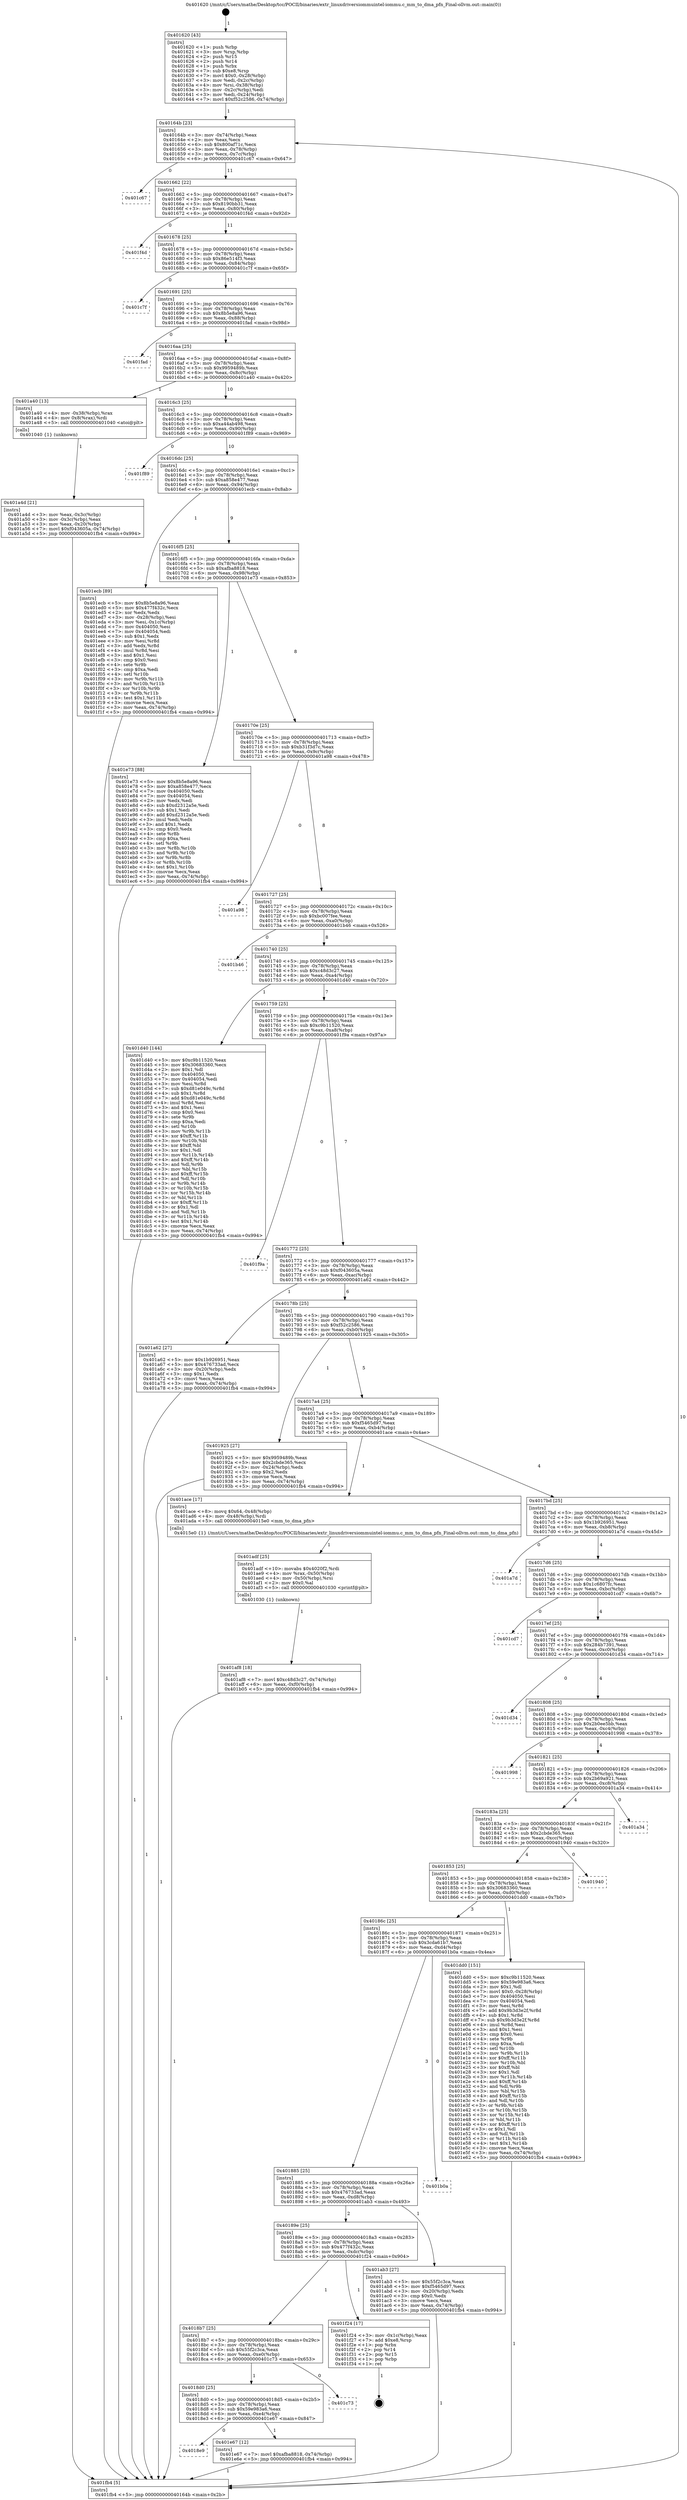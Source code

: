 digraph "0x401620" {
  label = "0x401620 (/mnt/c/Users/mathe/Desktop/tcc/POCII/binaries/extr_linuxdriversiommuintel-iommu.c_mm_to_dma_pfn_Final-ollvm.out::main(0))"
  labelloc = "t"
  node[shape=record]

  Entry [label="",width=0.3,height=0.3,shape=circle,fillcolor=black,style=filled]
  "0x40164b" [label="{
     0x40164b [23]\l
     | [instrs]\l
     &nbsp;&nbsp;0x40164b \<+3\>: mov -0x74(%rbp),%eax\l
     &nbsp;&nbsp;0x40164e \<+2\>: mov %eax,%ecx\l
     &nbsp;&nbsp;0x401650 \<+6\>: sub $0x800af71c,%ecx\l
     &nbsp;&nbsp;0x401656 \<+3\>: mov %eax,-0x78(%rbp)\l
     &nbsp;&nbsp;0x401659 \<+3\>: mov %ecx,-0x7c(%rbp)\l
     &nbsp;&nbsp;0x40165c \<+6\>: je 0000000000401c67 \<main+0x647\>\l
  }"]
  "0x401c67" [label="{
     0x401c67\l
  }", style=dashed]
  "0x401662" [label="{
     0x401662 [22]\l
     | [instrs]\l
     &nbsp;&nbsp;0x401662 \<+5\>: jmp 0000000000401667 \<main+0x47\>\l
     &nbsp;&nbsp;0x401667 \<+3\>: mov -0x78(%rbp),%eax\l
     &nbsp;&nbsp;0x40166a \<+5\>: sub $0x8190bb31,%eax\l
     &nbsp;&nbsp;0x40166f \<+3\>: mov %eax,-0x80(%rbp)\l
     &nbsp;&nbsp;0x401672 \<+6\>: je 0000000000401f4d \<main+0x92d\>\l
  }"]
  Exit [label="",width=0.3,height=0.3,shape=circle,fillcolor=black,style=filled,peripheries=2]
  "0x401f4d" [label="{
     0x401f4d\l
  }", style=dashed]
  "0x401678" [label="{
     0x401678 [25]\l
     | [instrs]\l
     &nbsp;&nbsp;0x401678 \<+5\>: jmp 000000000040167d \<main+0x5d\>\l
     &nbsp;&nbsp;0x40167d \<+3\>: mov -0x78(%rbp),%eax\l
     &nbsp;&nbsp;0x401680 \<+5\>: sub $0x86e514f3,%eax\l
     &nbsp;&nbsp;0x401685 \<+6\>: mov %eax,-0x84(%rbp)\l
     &nbsp;&nbsp;0x40168b \<+6\>: je 0000000000401c7f \<main+0x65f\>\l
  }"]
  "0x4018e9" [label="{
     0x4018e9\l
  }", style=dashed]
  "0x401c7f" [label="{
     0x401c7f\l
  }", style=dashed]
  "0x401691" [label="{
     0x401691 [25]\l
     | [instrs]\l
     &nbsp;&nbsp;0x401691 \<+5\>: jmp 0000000000401696 \<main+0x76\>\l
     &nbsp;&nbsp;0x401696 \<+3\>: mov -0x78(%rbp),%eax\l
     &nbsp;&nbsp;0x401699 \<+5\>: sub $0x8b5e8a96,%eax\l
     &nbsp;&nbsp;0x40169e \<+6\>: mov %eax,-0x88(%rbp)\l
     &nbsp;&nbsp;0x4016a4 \<+6\>: je 0000000000401fad \<main+0x98d\>\l
  }"]
  "0x401e67" [label="{
     0x401e67 [12]\l
     | [instrs]\l
     &nbsp;&nbsp;0x401e67 \<+7\>: movl $0xafba8818,-0x74(%rbp)\l
     &nbsp;&nbsp;0x401e6e \<+5\>: jmp 0000000000401fb4 \<main+0x994\>\l
  }"]
  "0x401fad" [label="{
     0x401fad\l
  }", style=dashed]
  "0x4016aa" [label="{
     0x4016aa [25]\l
     | [instrs]\l
     &nbsp;&nbsp;0x4016aa \<+5\>: jmp 00000000004016af \<main+0x8f\>\l
     &nbsp;&nbsp;0x4016af \<+3\>: mov -0x78(%rbp),%eax\l
     &nbsp;&nbsp;0x4016b2 \<+5\>: sub $0x9959489b,%eax\l
     &nbsp;&nbsp;0x4016b7 \<+6\>: mov %eax,-0x8c(%rbp)\l
     &nbsp;&nbsp;0x4016bd \<+6\>: je 0000000000401a40 \<main+0x420\>\l
  }"]
  "0x4018d0" [label="{
     0x4018d0 [25]\l
     | [instrs]\l
     &nbsp;&nbsp;0x4018d0 \<+5\>: jmp 00000000004018d5 \<main+0x2b5\>\l
     &nbsp;&nbsp;0x4018d5 \<+3\>: mov -0x78(%rbp),%eax\l
     &nbsp;&nbsp;0x4018d8 \<+5\>: sub $0x59e983a6,%eax\l
     &nbsp;&nbsp;0x4018dd \<+6\>: mov %eax,-0xe4(%rbp)\l
     &nbsp;&nbsp;0x4018e3 \<+6\>: je 0000000000401e67 \<main+0x847\>\l
  }"]
  "0x401a40" [label="{
     0x401a40 [13]\l
     | [instrs]\l
     &nbsp;&nbsp;0x401a40 \<+4\>: mov -0x38(%rbp),%rax\l
     &nbsp;&nbsp;0x401a44 \<+4\>: mov 0x8(%rax),%rdi\l
     &nbsp;&nbsp;0x401a48 \<+5\>: call 0000000000401040 \<atoi@plt\>\l
     | [calls]\l
     &nbsp;&nbsp;0x401040 \{1\} (unknown)\l
  }"]
  "0x4016c3" [label="{
     0x4016c3 [25]\l
     | [instrs]\l
     &nbsp;&nbsp;0x4016c3 \<+5\>: jmp 00000000004016c8 \<main+0xa8\>\l
     &nbsp;&nbsp;0x4016c8 \<+3\>: mov -0x78(%rbp),%eax\l
     &nbsp;&nbsp;0x4016cb \<+5\>: sub $0xa44ab498,%eax\l
     &nbsp;&nbsp;0x4016d0 \<+6\>: mov %eax,-0x90(%rbp)\l
     &nbsp;&nbsp;0x4016d6 \<+6\>: je 0000000000401f89 \<main+0x969\>\l
  }"]
  "0x401c73" [label="{
     0x401c73\l
  }", style=dashed]
  "0x401f89" [label="{
     0x401f89\l
  }", style=dashed]
  "0x4016dc" [label="{
     0x4016dc [25]\l
     | [instrs]\l
     &nbsp;&nbsp;0x4016dc \<+5\>: jmp 00000000004016e1 \<main+0xc1\>\l
     &nbsp;&nbsp;0x4016e1 \<+3\>: mov -0x78(%rbp),%eax\l
     &nbsp;&nbsp;0x4016e4 \<+5\>: sub $0xa858e477,%eax\l
     &nbsp;&nbsp;0x4016e9 \<+6\>: mov %eax,-0x94(%rbp)\l
     &nbsp;&nbsp;0x4016ef \<+6\>: je 0000000000401ecb \<main+0x8ab\>\l
  }"]
  "0x4018b7" [label="{
     0x4018b7 [25]\l
     | [instrs]\l
     &nbsp;&nbsp;0x4018b7 \<+5\>: jmp 00000000004018bc \<main+0x29c\>\l
     &nbsp;&nbsp;0x4018bc \<+3\>: mov -0x78(%rbp),%eax\l
     &nbsp;&nbsp;0x4018bf \<+5\>: sub $0x55f2c3ca,%eax\l
     &nbsp;&nbsp;0x4018c4 \<+6\>: mov %eax,-0xe0(%rbp)\l
     &nbsp;&nbsp;0x4018ca \<+6\>: je 0000000000401c73 \<main+0x653\>\l
  }"]
  "0x401ecb" [label="{
     0x401ecb [89]\l
     | [instrs]\l
     &nbsp;&nbsp;0x401ecb \<+5\>: mov $0x8b5e8a96,%eax\l
     &nbsp;&nbsp;0x401ed0 \<+5\>: mov $0x477f432c,%ecx\l
     &nbsp;&nbsp;0x401ed5 \<+2\>: xor %edx,%edx\l
     &nbsp;&nbsp;0x401ed7 \<+3\>: mov -0x28(%rbp),%esi\l
     &nbsp;&nbsp;0x401eda \<+3\>: mov %esi,-0x1c(%rbp)\l
     &nbsp;&nbsp;0x401edd \<+7\>: mov 0x404050,%esi\l
     &nbsp;&nbsp;0x401ee4 \<+7\>: mov 0x404054,%edi\l
     &nbsp;&nbsp;0x401eeb \<+3\>: sub $0x1,%edx\l
     &nbsp;&nbsp;0x401eee \<+3\>: mov %esi,%r8d\l
     &nbsp;&nbsp;0x401ef1 \<+3\>: add %edx,%r8d\l
     &nbsp;&nbsp;0x401ef4 \<+4\>: imul %r8d,%esi\l
     &nbsp;&nbsp;0x401ef8 \<+3\>: and $0x1,%esi\l
     &nbsp;&nbsp;0x401efb \<+3\>: cmp $0x0,%esi\l
     &nbsp;&nbsp;0x401efe \<+4\>: sete %r9b\l
     &nbsp;&nbsp;0x401f02 \<+3\>: cmp $0xa,%edi\l
     &nbsp;&nbsp;0x401f05 \<+4\>: setl %r10b\l
     &nbsp;&nbsp;0x401f09 \<+3\>: mov %r9b,%r11b\l
     &nbsp;&nbsp;0x401f0c \<+3\>: and %r10b,%r11b\l
     &nbsp;&nbsp;0x401f0f \<+3\>: xor %r10b,%r9b\l
     &nbsp;&nbsp;0x401f12 \<+3\>: or %r9b,%r11b\l
     &nbsp;&nbsp;0x401f15 \<+4\>: test $0x1,%r11b\l
     &nbsp;&nbsp;0x401f19 \<+3\>: cmovne %ecx,%eax\l
     &nbsp;&nbsp;0x401f1c \<+3\>: mov %eax,-0x74(%rbp)\l
     &nbsp;&nbsp;0x401f1f \<+5\>: jmp 0000000000401fb4 \<main+0x994\>\l
  }"]
  "0x4016f5" [label="{
     0x4016f5 [25]\l
     | [instrs]\l
     &nbsp;&nbsp;0x4016f5 \<+5\>: jmp 00000000004016fa \<main+0xda\>\l
     &nbsp;&nbsp;0x4016fa \<+3\>: mov -0x78(%rbp),%eax\l
     &nbsp;&nbsp;0x4016fd \<+5\>: sub $0xafba8818,%eax\l
     &nbsp;&nbsp;0x401702 \<+6\>: mov %eax,-0x98(%rbp)\l
     &nbsp;&nbsp;0x401708 \<+6\>: je 0000000000401e73 \<main+0x853\>\l
  }"]
  "0x401f24" [label="{
     0x401f24 [17]\l
     | [instrs]\l
     &nbsp;&nbsp;0x401f24 \<+3\>: mov -0x1c(%rbp),%eax\l
     &nbsp;&nbsp;0x401f27 \<+7\>: add $0xe8,%rsp\l
     &nbsp;&nbsp;0x401f2e \<+1\>: pop %rbx\l
     &nbsp;&nbsp;0x401f2f \<+2\>: pop %r14\l
     &nbsp;&nbsp;0x401f31 \<+2\>: pop %r15\l
     &nbsp;&nbsp;0x401f33 \<+1\>: pop %rbp\l
     &nbsp;&nbsp;0x401f34 \<+1\>: ret\l
  }"]
  "0x401e73" [label="{
     0x401e73 [88]\l
     | [instrs]\l
     &nbsp;&nbsp;0x401e73 \<+5\>: mov $0x8b5e8a96,%eax\l
     &nbsp;&nbsp;0x401e78 \<+5\>: mov $0xa858e477,%ecx\l
     &nbsp;&nbsp;0x401e7d \<+7\>: mov 0x404050,%edx\l
     &nbsp;&nbsp;0x401e84 \<+7\>: mov 0x404054,%esi\l
     &nbsp;&nbsp;0x401e8b \<+2\>: mov %edx,%edi\l
     &nbsp;&nbsp;0x401e8d \<+6\>: sub $0xd2312a5e,%edi\l
     &nbsp;&nbsp;0x401e93 \<+3\>: sub $0x1,%edi\l
     &nbsp;&nbsp;0x401e96 \<+6\>: add $0xd2312a5e,%edi\l
     &nbsp;&nbsp;0x401e9c \<+3\>: imul %edi,%edx\l
     &nbsp;&nbsp;0x401e9f \<+3\>: and $0x1,%edx\l
     &nbsp;&nbsp;0x401ea2 \<+3\>: cmp $0x0,%edx\l
     &nbsp;&nbsp;0x401ea5 \<+4\>: sete %r8b\l
     &nbsp;&nbsp;0x401ea9 \<+3\>: cmp $0xa,%esi\l
     &nbsp;&nbsp;0x401eac \<+4\>: setl %r9b\l
     &nbsp;&nbsp;0x401eb0 \<+3\>: mov %r8b,%r10b\l
     &nbsp;&nbsp;0x401eb3 \<+3\>: and %r9b,%r10b\l
     &nbsp;&nbsp;0x401eb6 \<+3\>: xor %r9b,%r8b\l
     &nbsp;&nbsp;0x401eb9 \<+3\>: or %r8b,%r10b\l
     &nbsp;&nbsp;0x401ebc \<+4\>: test $0x1,%r10b\l
     &nbsp;&nbsp;0x401ec0 \<+3\>: cmovne %ecx,%eax\l
     &nbsp;&nbsp;0x401ec3 \<+3\>: mov %eax,-0x74(%rbp)\l
     &nbsp;&nbsp;0x401ec6 \<+5\>: jmp 0000000000401fb4 \<main+0x994\>\l
  }"]
  "0x40170e" [label="{
     0x40170e [25]\l
     | [instrs]\l
     &nbsp;&nbsp;0x40170e \<+5\>: jmp 0000000000401713 \<main+0xf3\>\l
     &nbsp;&nbsp;0x401713 \<+3\>: mov -0x78(%rbp),%eax\l
     &nbsp;&nbsp;0x401716 \<+5\>: sub $0xb31f3d7c,%eax\l
     &nbsp;&nbsp;0x40171b \<+6\>: mov %eax,-0x9c(%rbp)\l
     &nbsp;&nbsp;0x401721 \<+6\>: je 0000000000401a98 \<main+0x478\>\l
  }"]
  "0x401af8" [label="{
     0x401af8 [18]\l
     | [instrs]\l
     &nbsp;&nbsp;0x401af8 \<+7\>: movl $0xc48d3c27,-0x74(%rbp)\l
     &nbsp;&nbsp;0x401aff \<+6\>: mov %eax,-0xf0(%rbp)\l
     &nbsp;&nbsp;0x401b05 \<+5\>: jmp 0000000000401fb4 \<main+0x994\>\l
  }"]
  "0x401a98" [label="{
     0x401a98\l
  }", style=dashed]
  "0x401727" [label="{
     0x401727 [25]\l
     | [instrs]\l
     &nbsp;&nbsp;0x401727 \<+5\>: jmp 000000000040172c \<main+0x10c\>\l
     &nbsp;&nbsp;0x40172c \<+3\>: mov -0x78(%rbp),%eax\l
     &nbsp;&nbsp;0x40172f \<+5\>: sub $0xbc007fee,%eax\l
     &nbsp;&nbsp;0x401734 \<+6\>: mov %eax,-0xa0(%rbp)\l
     &nbsp;&nbsp;0x40173a \<+6\>: je 0000000000401b46 \<main+0x526\>\l
  }"]
  "0x401adf" [label="{
     0x401adf [25]\l
     | [instrs]\l
     &nbsp;&nbsp;0x401adf \<+10\>: movabs $0x4020f2,%rdi\l
     &nbsp;&nbsp;0x401ae9 \<+4\>: mov %rax,-0x50(%rbp)\l
     &nbsp;&nbsp;0x401aed \<+4\>: mov -0x50(%rbp),%rsi\l
     &nbsp;&nbsp;0x401af1 \<+2\>: mov $0x0,%al\l
     &nbsp;&nbsp;0x401af3 \<+5\>: call 0000000000401030 \<printf@plt\>\l
     | [calls]\l
     &nbsp;&nbsp;0x401030 \{1\} (unknown)\l
  }"]
  "0x401b46" [label="{
     0x401b46\l
  }", style=dashed]
  "0x401740" [label="{
     0x401740 [25]\l
     | [instrs]\l
     &nbsp;&nbsp;0x401740 \<+5\>: jmp 0000000000401745 \<main+0x125\>\l
     &nbsp;&nbsp;0x401745 \<+3\>: mov -0x78(%rbp),%eax\l
     &nbsp;&nbsp;0x401748 \<+5\>: sub $0xc48d3c27,%eax\l
     &nbsp;&nbsp;0x40174d \<+6\>: mov %eax,-0xa4(%rbp)\l
     &nbsp;&nbsp;0x401753 \<+6\>: je 0000000000401d40 \<main+0x720\>\l
  }"]
  "0x40189e" [label="{
     0x40189e [25]\l
     | [instrs]\l
     &nbsp;&nbsp;0x40189e \<+5\>: jmp 00000000004018a3 \<main+0x283\>\l
     &nbsp;&nbsp;0x4018a3 \<+3\>: mov -0x78(%rbp),%eax\l
     &nbsp;&nbsp;0x4018a6 \<+5\>: sub $0x477f432c,%eax\l
     &nbsp;&nbsp;0x4018ab \<+6\>: mov %eax,-0xdc(%rbp)\l
     &nbsp;&nbsp;0x4018b1 \<+6\>: je 0000000000401f24 \<main+0x904\>\l
  }"]
  "0x401d40" [label="{
     0x401d40 [144]\l
     | [instrs]\l
     &nbsp;&nbsp;0x401d40 \<+5\>: mov $0xc9b11520,%eax\l
     &nbsp;&nbsp;0x401d45 \<+5\>: mov $0x30683360,%ecx\l
     &nbsp;&nbsp;0x401d4a \<+2\>: mov $0x1,%dl\l
     &nbsp;&nbsp;0x401d4c \<+7\>: mov 0x404050,%esi\l
     &nbsp;&nbsp;0x401d53 \<+7\>: mov 0x404054,%edi\l
     &nbsp;&nbsp;0x401d5a \<+3\>: mov %esi,%r8d\l
     &nbsp;&nbsp;0x401d5d \<+7\>: sub $0xd81e049c,%r8d\l
     &nbsp;&nbsp;0x401d64 \<+4\>: sub $0x1,%r8d\l
     &nbsp;&nbsp;0x401d68 \<+7\>: add $0xd81e049c,%r8d\l
     &nbsp;&nbsp;0x401d6f \<+4\>: imul %r8d,%esi\l
     &nbsp;&nbsp;0x401d73 \<+3\>: and $0x1,%esi\l
     &nbsp;&nbsp;0x401d76 \<+3\>: cmp $0x0,%esi\l
     &nbsp;&nbsp;0x401d79 \<+4\>: sete %r9b\l
     &nbsp;&nbsp;0x401d7d \<+3\>: cmp $0xa,%edi\l
     &nbsp;&nbsp;0x401d80 \<+4\>: setl %r10b\l
     &nbsp;&nbsp;0x401d84 \<+3\>: mov %r9b,%r11b\l
     &nbsp;&nbsp;0x401d87 \<+4\>: xor $0xff,%r11b\l
     &nbsp;&nbsp;0x401d8b \<+3\>: mov %r10b,%bl\l
     &nbsp;&nbsp;0x401d8e \<+3\>: xor $0xff,%bl\l
     &nbsp;&nbsp;0x401d91 \<+3\>: xor $0x1,%dl\l
     &nbsp;&nbsp;0x401d94 \<+3\>: mov %r11b,%r14b\l
     &nbsp;&nbsp;0x401d97 \<+4\>: and $0xff,%r14b\l
     &nbsp;&nbsp;0x401d9b \<+3\>: and %dl,%r9b\l
     &nbsp;&nbsp;0x401d9e \<+3\>: mov %bl,%r15b\l
     &nbsp;&nbsp;0x401da1 \<+4\>: and $0xff,%r15b\l
     &nbsp;&nbsp;0x401da5 \<+3\>: and %dl,%r10b\l
     &nbsp;&nbsp;0x401da8 \<+3\>: or %r9b,%r14b\l
     &nbsp;&nbsp;0x401dab \<+3\>: or %r10b,%r15b\l
     &nbsp;&nbsp;0x401dae \<+3\>: xor %r15b,%r14b\l
     &nbsp;&nbsp;0x401db1 \<+3\>: or %bl,%r11b\l
     &nbsp;&nbsp;0x401db4 \<+4\>: xor $0xff,%r11b\l
     &nbsp;&nbsp;0x401db8 \<+3\>: or $0x1,%dl\l
     &nbsp;&nbsp;0x401dbb \<+3\>: and %dl,%r11b\l
     &nbsp;&nbsp;0x401dbe \<+3\>: or %r11b,%r14b\l
     &nbsp;&nbsp;0x401dc1 \<+4\>: test $0x1,%r14b\l
     &nbsp;&nbsp;0x401dc5 \<+3\>: cmovne %ecx,%eax\l
     &nbsp;&nbsp;0x401dc8 \<+3\>: mov %eax,-0x74(%rbp)\l
     &nbsp;&nbsp;0x401dcb \<+5\>: jmp 0000000000401fb4 \<main+0x994\>\l
  }"]
  "0x401759" [label="{
     0x401759 [25]\l
     | [instrs]\l
     &nbsp;&nbsp;0x401759 \<+5\>: jmp 000000000040175e \<main+0x13e\>\l
     &nbsp;&nbsp;0x40175e \<+3\>: mov -0x78(%rbp),%eax\l
     &nbsp;&nbsp;0x401761 \<+5\>: sub $0xc9b11520,%eax\l
     &nbsp;&nbsp;0x401766 \<+6\>: mov %eax,-0xa8(%rbp)\l
     &nbsp;&nbsp;0x40176c \<+6\>: je 0000000000401f9a \<main+0x97a\>\l
  }"]
  "0x401ab3" [label="{
     0x401ab3 [27]\l
     | [instrs]\l
     &nbsp;&nbsp;0x401ab3 \<+5\>: mov $0x55f2c3ca,%eax\l
     &nbsp;&nbsp;0x401ab8 \<+5\>: mov $0xf5465d97,%ecx\l
     &nbsp;&nbsp;0x401abd \<+3\>: mov -0x20(%rbp),%edx\l
     &nbsp;&nbsp;0x401ac0 \<+3\>: cmp $0x0,%edx\l
     &nbsp;&nbsp;0x401ac3 \<+3\>: cmove %ecx,%eax\l
     &nbsp;&nbsp;0x401ac6 \<+3\>: mov %eax,-0x74(%rbp)\l
     &nbsp;&nbsp;0x401ac9 \<+5\>: jmp 0000000000401fb4 \<main+0x994\>\l
  }"]
  "0x401f9a" [label="{
     0x401f9a\l
  }", style=dashed]
  "0x401772" [label="{
     0x401772 [25]\l
     | [instrs]\l
     &nbsp;&nbsp;0x401772 \<+5\>: jmp 0000000000401777 \<main+0x157\>\l
     &nbsp;&nbsp;0x401777 \<+3\>: mov -0x78(%rbp),%eax\l
     &nbsp;&nbsp;0x40177a \<+5\>: sub $0xf043605a,%eax\l
     &nbsp;&nbsp;0x40177f \<+6\>: mov %eax,-0xac(%rbp)\l
     &nbsp;&nbsp;0x401785 \<+6\>: je 0000000000401a62 \<main+0x442\>\l
  }"]
  "0x401885" [label="{
     0x401885 [25]\l
     | [instrs]\l
     &nbsp;&nbsp;0x401885 \<+5\>: jmp 000000000040188a \<main+0x26a\>\l
     &nbsp;&nbsp;0x40188a \<+3\>: mov -0x78(%rbp),%eax\l
     &nbsp;&nbsp;0x40188d \<+5\>: sub $0x476733ad,%eax\l
     &nbsp;&nbsp;0x401892 \<+6\>: mov %eax,-0xd8(%rbp)\l
     &nbsp;&nbsp;0x401898 \<+6\>: je 0000000000401ab3 \<main+0x493\>\l
  }"]
  "0x401a62" [label="{
     0x401a62 [27]\l
     | [instrs]\l
     &nbsp;&nbsp;0x401a62 \<+5\>: mov $0x1b926951,%eax\l
     &nbsp;&nbsp;0x401a67 \<+5\>: mov $0x476733ad,%ecx\l
     &nbsp;&nbsp;0x401a6c \<+3\>: mov -0x20(%rbp),%edx\l
     &nbsp;&nbsp;0x401a6f \<+3\>: cmp $0x1,%edx\l
     &nbsp;&nbsp;0x401a72 \<+3\>: cmovl %ecx,%eax\l
     &nbsp;&nbsp;0x401a75 \<+3\>: mov %eax,-0x74(%rbp)\l
     &nbsp;&nbsp;0x401a78 \<+5\>: jmp 0000000000401fb4 \<main+0x994\>\l
  }"]
  "0x40178b" [label="{
     0x40178b [25]\l
     | [instrs]\l
     &nbsp;&nbsp;0x40178b \<+5\>: jmp 0000000000401790 \<main+0x170\>\l
     &nbsp;&nbsp;0x401790 \<+3\>: mov -0x78(%rbp),%eax\l
     &nbsp;&nbsp;0x401793 \<+5\>: sub $0xf52c2586,%eax\l
     &nbsp;&nbsp;0x401798 \<+6\>: mov %eax,-0xb0(%rbp)\l
     &nbsp;&nbsp;0x40179e \<+6\>: je 0000000000401925 \<main+0x305\>\l
  }"]
  "0x401b0a" [label="{
     0x401b0a\l
  }", style=dashed]
  "0x401925" [label="{
     0x401925 [27]\l
     | [instrs]\l
     &nbsp;&nbsp;0x401925 \<+5\>: mov $0x9959489b,%eax\l
     &nbsp;&nbsp;0x40192a \<+5\>: mov $0x2cbde365,%ecx\l
     &nbsp;&nbsp;0x40192f \<+3\>: mov -0x24(%rbp),%edx\l
     &nbsp;&nbsp;0x401932 \<+3\>: cmp $0x2,%edx\l
     &nbsp;&nbsp;0x401935 \<+3\>: cmovne %ecx,%eax\l
     &nbsp;&nbsp;0x401938 \<+3\>: mov %eax,-0x74(%rbp)\l
     &nbsp;&nbsp;0x40193b \<+5\>: jmp 0000000000401fb4 \<main+0x994\>\l
  }"]
  "0x4017a4" [label="{
     0x4017a4 [25]\l
     | [instrs]\l
     &nbsp;&nbsp;0x4017a4 \<+5\>: jmp 00000000004017a9 \<main+0x189\>\l
     &nbsp;&nbsp;0x4017a9 \<+3\>: mov -0x78(%rbp),%eax\l
     &nbsp;&nbsp;0x4017ac \<+5\>: sub $0xf5465d97,%eax\l
     &nbsp;&nbsp;0x4017b1 \<+6\>: mov %eax,-0xb4(%rbp)\l
     &nbsp;&nbsp;0x4017b7 \<+6\>: je 0000000000401ace \<main+0x4ae\>\l
  }"]
  "0x401fb4" [label="{
     0x401fb4 [5]\l
     | [instrs]\l
     &nbsp;&nbsp;0x401fb4 \<+5\>: jmp 000000000040164b \<main+0x2b\>\l
  }"]
  "0x401620" [label="{
     0x401620 [43]\l
     | [instrs]\l
     &nbsp;&nbsp;0x401620 \<+1\>: push %rbp\l
     &nbsp;&nbsp;0x401621 \<+3\>: mov %rsp,%rbp\l
     &nbsp;&nbsp;0x401624 \<+2\>: push %r15\l
     &nbsp;&nbsp;0x401626 \<+2\>: push %r14\l
     &nbsp;&nbsp;0x401628 \<+1\>: push %rbx\l
     &nbsp;&nbsp;0x401629 \<+7\>: sub $0xe8,%rsp\l
     &nbsp;&nbsp;0x401630 \<+7\>: movl $0x0,-0x28(%rbp)\l
     &nbsp;&nbsp;0x401637 \<+3\>: mov %edi,-0x2c(%rbp)\l
     &nbsp;&nbsp;0x40163a \<+4\>: mov %rsi,-0x38(%rbp)\l
     &nbsp;&nbsp;0x40163e \<+3\>: mov -0x2c(%rbp),%edi\l
     &nbsp;&nbsp;0x401641 \<+3\>: mov %edi,-0x24(%rbp)\l
     &nbsp;&nbsp;0x401644 \<+7\>: movl $0xf52c2586,-0x74(%rbp)\l
  }"]
  "0x401a4d" [label="{
     0x401a4d [21]\l
     | [instrs]\l
     &nbsp;&nbsp;0x401a4d \<+3\>: mov %eax,-0x3c(%rbp)\l
     &nbsp;&nbsp;0x401a50 \<+3\>: mov -0x3c(%rbp),%eax\l
     &nbsp;&nbsp;0x401a53 \<+3\>: mov %eax,-0x20(%rbp)\l
     &nbsp;&nbsp;0x401a56 \<+7\>: movl $0xf043605a,-0x74(%rbp)\l
     &nbsp;&nbsp;0x401a5d \<+5\>: jmp 0000000000401fb4 \<main+0x994\>\l
  }"]
  "0x40186c" [label="{
     0x40186c [25]\l
     | [instrs]\l
     &nbsp;&nbsp;0x40186c \<+5\>: jmp 0000000000401871 \<main+0x251\>\l
     &nbsp;&nbsp;0x401871 \<+3\>: mov -0x78(%rbp),%eax\l
     &nbsp;&nbsp;0x401874 \<+5\>: sub $0x3cda61b7,%eax\l
     &nbsp;&nbsp;0x401879 \<+6\>: mov %eax,-0xd4(%rbp)\l
     &nbsp;&nbsp;0x40187f \<+6\>: je 0000000000401b0a \<main+0x4ea\>\l
  }"]
  "0x401ace" [label="{
     0x401ace [17]\l
     | [instrs]\l
     &nbsp;&nbsp;0x401ace \<+8\>: movq $0x64,-0x48(%rbp)\l
     &nbsp;&nbsp;0x401ad6 \<+4\>: mov -0x48(%rbp),%rdi\l
     &nbsp;&nbsp;0x401ada \<+5\>: call 00000000004015e0 \<mm_to_dma_pfn\>\l
     | [calls]\l
     &nbsp;&nbsp;0x4015e0 \{1\} (/mnt/c/Users/mathe/Desktop/tcc/POCII/binaries/extr_linuxdriversiommuintel-iommu.c_mm_to_dma_pfn_Final-ollvm.out::mm_to_dma_pfn)\l
  }"]
  "0x4017bd" [label="{
     0x4017bd [25]\l
     | [instrs]\l
     &nbsp;&nbsp;0x4017bd \<+5\>: jmp 00000000004017c2 \<main+0x1a2\>\l
     &nbsp;&nbsp;0x4017c2 \<+3\>: mov -0x78(%rbp),%eax\l
     &nbsp;&nbsp;0x4017c5 \<+5\>: sub $0x1b926951,%eax\l
     &nbsp;&nbsp;0x4017ca \<+6\>: mov %eax,-0xb8(%rbp)\l
     &nbsp;&nbsp;0x4017d0 \<+6\>: je 0000000000401a7d \<main+0x45d\>\l
  }"]
  "0x401dd0" [label="{
     0x401dd0 [151]\l
     | [instrs]\l
     &nbsp;&nbsp;0x401dd0 \<+5\>: mov $0xc9b11520,%eax\l
     &nbsp;&nbsp;0x401dd5 \<+5\>: mov $0x59e983a6,%ecx\l
     &nbsp;&nbsp;0x401dda \<+2\>: mov $0x1,%dl\l
     &nbsp;&nbsp;0x401ddc \<+7\>: movl $0x0,-0x28(%rbp)\l
     &nbsp;&nbsp;0x401de3 \<+7\>: mov 0x404050,%esi\l
     &nbsp;&nbsp;0x401dea \<+7\>: mov 0x404054,%edi\l
     &nbsp;&nbsp;0x401df1 \<+3\>: mov %esi,%r8d\l
     &nbsp;&nbsp;0x401df4 \<+7\>: add $0x9b3d3e2f,%r8d\l
     &nbsp;&nbsp;0x401dfb \<+4\>: sub $0x1,%r8d\l
     &nbsp;&nbsp;0x401dff \<+7\>: sub $0x9b3d3e2f,%r8d\l
     &nbsp;&nbsp;0x401e06 \<+4\>: imul %r8d,%esi\l
     &nbsp;&nbsp;0x401e0a \<+3\>: and $0x1,%esi\l
     &nbsp;&nbsp;0x401e0d \<+3\>: cmp $0x0,%esi\l
     &nbsp;&nbsp;0x401e10 \<+4\>: sete %r9b\l
     &nbsp;&nbsp;0x401e14 \<+3\>: cmp $0xa,%edi\l
     &nbsp;&nbsp;0x401e17 \<+4\>: setl %r10b\l
     &nbsp;&nbsp;0x401e1b \<+3\>: mov %r9b,%r11b\l
     &nbsp;&nbsp;0x401e1e \<+4\>: xor $0xff,%r11b\l
     &nbsp;&nbsp;0x401e22 \<+3\>: mov %r10b,%bl\l
     &nbsp;&nbsp;0x401e25 \<+3\>: xor $0xff,%bl\l
     &nbsp;&nbsp;0x401e28 \<+3\>: xor $0x1,%dl\l
     &nbsp;&nbsp;0x401e2b \<+3\>: mov %r11b,%r14b\l
     &nbsp;&nbsp;0x401e2e \<+4\>: and $0xff,%r14b\l
     &nbsp;&nbsp;0x401e32 \<+3\>: and %dl,%r9b\l
     &nbsp;&nbsp;0x401e35 \<+3\>: mov %bl,%r15b\l
     &nbsp;&nbsp;0x401e38 \<+4\>: and $0xff,%r15b\l
     &nbsp;&nbsp;0x401e3c \<+3\>: and %dl,%r10b\l
     &nbsp;&nbsp;0x401e3f \<+3\>: or %r9b,%r14b\l
     &nbsp;&nbsp;0x401e42 \<+3\>: or %r10b,%r15b\l
     &nbsp;&nbsp;0x401e45 \<+3\>: xor %r15b,%r14b\l
     &nbsp;&nbsp;0x401e48 \<+3\>: or %bl,%r11b\l
     &nbsp;&nbsp;0x401e4b \<+4\>: xor $0xff,%r11b\l
     &nbsp;&nbsp;0x401e4f \<+3\>: or $0x1,%dl\l
     &nbsp;&nbsp;0x401e52 \<+3\>: and %dl,%r11b\l
     &nbsp;&nbsp;0x401e55 \<+3\>: or %r11b,%r14b\l
     &nbsp;&nbsp;0x401e58 \<+4\>: test $0x1,%r14b\l
     &nbsp;&nbsp;0x401e5c \<+3\>: cmovne %ecx,%eax\l
     &nbsp;&nbsp;0x401e5f \<+3\>: mov %eax,-0x74(%rbp)\l
     &nbsp;&nbsp;0x401e62 \<+5\>: jmp 0000000000401fb4 \<main+0x994\>\l
  }"]
  "0x401a7d" [label="{
     0x401a7d\l
  }", style=dashed]
  "0x4017d6" [label="{
     0x4017d6 [25]\l
     | [instrs]\l
     &nbsp;&nbsp;0x4017d6 \<+5\>: jmp 00000000004017db \<main+0x1bb\>\l
     &nbsp;&nbsp;0x4017db \<+3\>: mov -0x78(%rbp),%eax\l
     &nbsp;&nbsp;0x4017de \<+5\>: sub $0x1c6807fc,%eax\l
     &nbsp;&nbsp;0x4017e3 \<+6\>: mov %eax,-0xbc(%rbp)\l
     &nbsp;&nbsp;0x4017e9 \<+6\>: je 0000000000401cd7 \<main+0x6b7\>\l
  }"]
  "0x401853" [label="{
     0x401853 [25]\l
     | [instrs]\l
     &nbsp;&nbsp;0x401853 \<+5\>: jmp 0000000000401858 \<main+0x238\>\l
     &nbsp;&nbsp;0x401858 \<+3\>: mov -0x78(%rbp),%eax\l
     &nbsp;&nbsp;0x40185b \<+5\>: sub $0x30683360,%eax\l
     &nbsp;&nbsp;0x401860 \<+6\>: mov %eax,-0xd0(%rbp)\l
     &nbsp;&nbsp;0x401866 \<+6\>: je 0000000000401dd0 \<main+0x7b0\>\l
  }"]
  "0x401cd7" [label="{
     0x401cd7\l
  }", style=dashed]
  "0x4017ef" [label="{
     0x4017ef [25]\l
     | [instrs]\l
     &nbsp;&nbsp;0x4017ef \<+5\>: jmp 00000000004017f4 \<main+0x1d4\>\l
     &nbsp;&nbsp;0x4017f4 \<+3\>: mov -0x78(%rbp),%eax\l
     &nbsp;&nbsp;0x4017f7 \<+5\>: sub $0x284b7391,%eax\l
     &nbsp;&nbsp;0x4017fc \<+6\>: mov %eax,-0xc0(%rbp)\l
     &nbsp;&nbsp;0x401802 \<+6\>: je 0000000000401d34 \<main+0x714\>\l
  }"]
  "0x401940" [label="{
     0x401940\l
  }", style=dashed]
  "0x401d34" [label="{
     0x401d34\l
  }", style=dashed]
  "0x401808" [label="{
     0x401808 [25]\l
     | [instrs]\l
     &nbsp;&nbsp;0x401808 \<+5\>: jmp 000000000040180d \<main+0x1ed\>\l
     &nbsp;&nbsp;0x40180d \<+3\>: mov -0x78(%rbp),%eax\l
     &nbsp;&nbsp;0x401810 \<+5\>: sub $0x2b0ee5bb,%eax\l
     &nbsp;&nbsp;0x401815 \<+6\>: mov %eax,-0xc4(%rbp)\l
     &nbsp;&nbsp;0x40181b \<+6\>: je 0000000000401998 \<main+0x378\>\l
  }"]
  "0x40183a" [label="{
     0x40183a [25]\l
     | [instrs]\l
     &nbsp;&nbsp;0x40183a \<+5\>: jmp 000000000040183f \<main+0x21f\>\l
     &nbsp;&nbsp;0x40183f \<+3\>: mov -0x78(%rbp),%eax\l
     &nbsp;&nbsp;0x401842 \<+5\>: sub $0x2cbde365,%eax\l
     &nbsp;&nbsp;0x401847 \<+6\>: mov %eax,-0xcc(%rbp)\l
     &nbsp;&nbsp;0x40184d \<+6\>: je 0000000000401940 \<main+0x320\>\l
  }"]
  "0x401998" [label="{
     0x401998\l
  }", style=dashed]
  "0x401821" [label="{
     0x401821 [25]\l
     | [instrs]\l
     &nbsp;&nbsp;0x401821 \<+5\>: jmp 0000000000401826 \<main+0x206\>\l
     &nbsp;&nbsp;0x401826 \<+3\>: mov -0x78(%rbp),%eax\l
     &nbsp;&nbsp;0x401829 \<+5\>: sub $0x2b69a921,%eax\l
     &nbsp;&nbsp;0x40182e \<+6\>: mov %eax,-0xc8(%rbp)\l
     &nbsp;&nbsp;0x401834 \<+6\>: je 0000000000401a34 \<main+0x414\>\l
  }"]
  "0x401a34" [label="{
     0x401a34\l
  }", style=dashed]
  Entry -> "0x401620" [label=" 1"]
  "0x40164b" -> "0x401c67" [label=" 0"]
  "0x40164b" -> "0x401662" [label=" 11"]
  "0x401f24" -> Exit [label=" 1"]
  "0x401662" -> "0x401f4d" [label=" 0"]
  "0x401662" -> "0x401678" [label=" 11"]
  "0x401ecb" -> "0x401fb4" [label=" 1"]
  "0x401678" -> "0x401c7f" [label=" 0"]
  "0x401678" -> "0x401691" [label=" 11"]
  "0x401e73" -> "0x401fb4" [label=" 1"]
  "0x401691" -> "0x401fad" [label=" 0"]
  "0x401691" -> "0x4016aa" [label=" 11"]
  "0x401e67" -> "0x401fb4" [label=" 1"]
  "0x4016aa" -> "0x401a40" [label=" 1"]
  "0x4016aa" -> "0x4016c3" [label=" 10"]
  "0x4018d0" -> "0x401e67" [label=" 1"]
  "0x4016c3" -> "0x401f89" [label=" 0"]
  "0x4016c3" -> "0x4016dc" [label=" 10"]
  "0x4018d0" -> "0x4018e9" [label=" 0"]
  "0x4016dc" -> "0x401ecb" [label=" 1"]
  "0x4016dc" -> "0x4016f5" [label=" 9"]
  "0x4018b7" -> "0x401c73" [label=" 0"]
  "0x4016f5" -> "0x401e73" [label=" 1"]
  "0x4016f5" -> "0x40170e" [label=" 8"]
  "0x4018b7" -> "0x4018d0" [label=" 1"]
  "0x40170e" -> "0x401a98" [label=" 0"]
  "0x40170e" -> "0x401727" [label=" 8"]
  "0x40189e" -> "0x401f24" [label=" 1"]
  "0x401727" -> "0x401b46" [label=" 0"]
  "0x401727" -> "0x401740" [label=" 8"]
  "0x40189e" -> "0x4018b7" [label=" 1"]
  "0x401740" -> "0x401d40" [label=" 1"]
  "0x401740" -> "0x401759" [label=" 7"]
  "0x401dd0" -> "0x401fb4" [label=" 1"]
  "0x401759" -> "0x401f9a" [label=" 0"]
  "0x401759" -> "0x401772" [label=" 7"]
  "0x401d40" -> "0x401fb4" [label=" 1"]
  "0x401772" -> "0x401a62" [label=" 1"]
  "0x401772" -> "0x40178b" [label=" 6"]
  "0x401adf" -> "0x401af8" [label=" 1"]
  "0x40178b" -> "0x401925" [label=" 1"]
  "0x40178b" -> "0x4017a4" [label=" 5"]
  "0x401925" -> "0x401fb4" [label=" 1"]
  "0x401620" -> "0x40164b" [label=" 1"]
  "0x401fb4" -> "0x40164b" [label=" 10"]
  "0x401a40" -> "0x401a4d" [label=" 1"]
  "0x401a4d" -> "0x401fb4" [label=" 1"]
  "0x401a62" -> "0x401fb4" [label=" 1"]
  "0x401ace" -> "0x401adf" [label=" 1"]
  "0x4017a4" -> "0x401ace" [label=" 1"]
  "0x4017a4" -> "0x4017bd" [label=" 4"]
  "0x401885" -> "0x40189e" [label=" 2"]
  "0x4017bd" -> "0x401a7d" [label=" 0"]
  "0x4017bd" -> "0x4017d6" [label=" 4"]
  "0x401885" -> "0x401ab3" [label=" 1"]
  "0x4017d6" -> "0x401cd7" [label=" 0"]
  "0x4017d6" -> "0x4017ef" [label=" 4"]
  "0x40186c" -> "0x401885" [label=" 3"]
  "0x4017ef" -> "0x401d34" [label=" 0"]
  "0x4017ef" -> "0x401808" [label=" 4"]
  "0x40186c" -> "0x401b0a" [label=" 0"]
  "0x401808" -> "0x401998" [label=" 0"]
  "0x401808" -> "0x401821" [label=" 4"]
  "0x401853" -> "0x40186c" [label=" 3"]
  "0x401821" -> "0x401a34" [label=" 0"]
  "0x401821" -> "0x40183a" [label=" 4"]
  "0x401ab3" -> "0x401fb4" [label=" 1"]
  "0x40183a" -> "0x401940" [label=" 0"]
  "0x40183a" -> "0x401853" [label=" 4"]
  "0x401af8" -> "0x401fb4" [label=" 1"]
  "0x401853" -> "0x401dd0" [label=" 1"]
}
